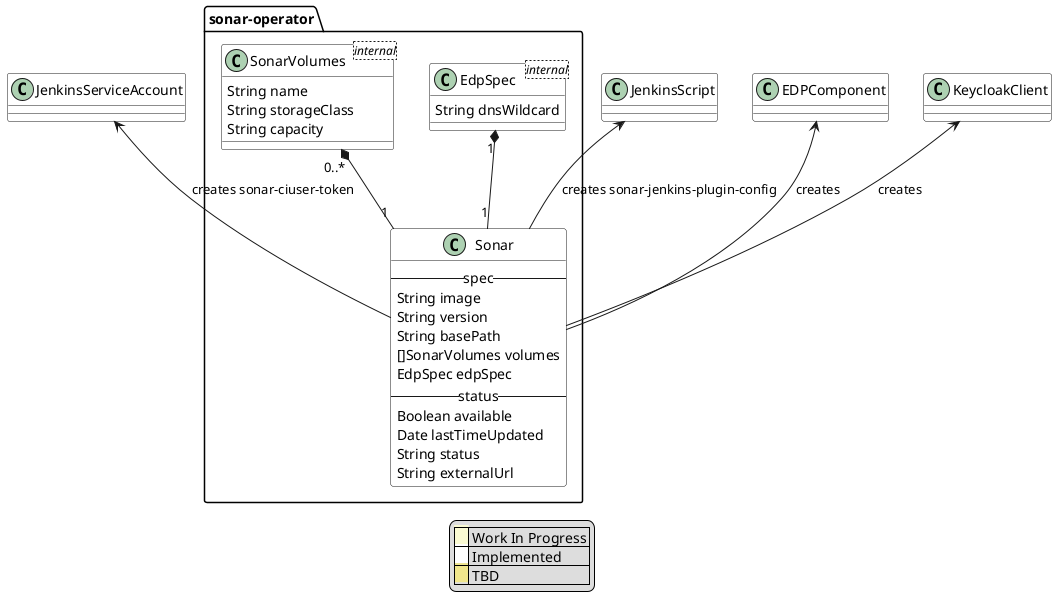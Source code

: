 @startuml

skinparam class {
    BackgroundColor #white
	BackgroundColor<<wip>> LightGoldenRodYellow
	BackgroundColor<<tbd>> Khaki
}

package sonar-operator {
    class Sonar {
        -- spec --
        String image
        String version
        String basePath
        []SonarVolumes volumes
        EdpSpec edpSpec
        -- status --
        Boolean available
        Date lastTimeUpdated
        String status
        String externalUrl
    }

    EdpSpec "1" *-- "1" Sonar
    class EdpSpec <internal> {
        String dnsWildcard
    }

    SonarVolumes "0..*" *-- "1" Sonar
    class SonarVolumes <internal> {
        String name
        String storageClass
        String capacity
    }
}


JenkinsServiceAccount <-d- Sonar : creates sonar-ciuser-token
JenkinsScript <-d- Sonar : creates sonar-jenkins-plugin-config
EDPComponent <-d- Sonar : creates
KeycloakClient <-d- Sonar : creates

legend
|<back:LightGoldenRodYellow>    </back>| Work In Progress |
|<back:White>    </back>| Implemented |
|<back:Khaki>    </back>| TBD |
endlegend

@enduml
